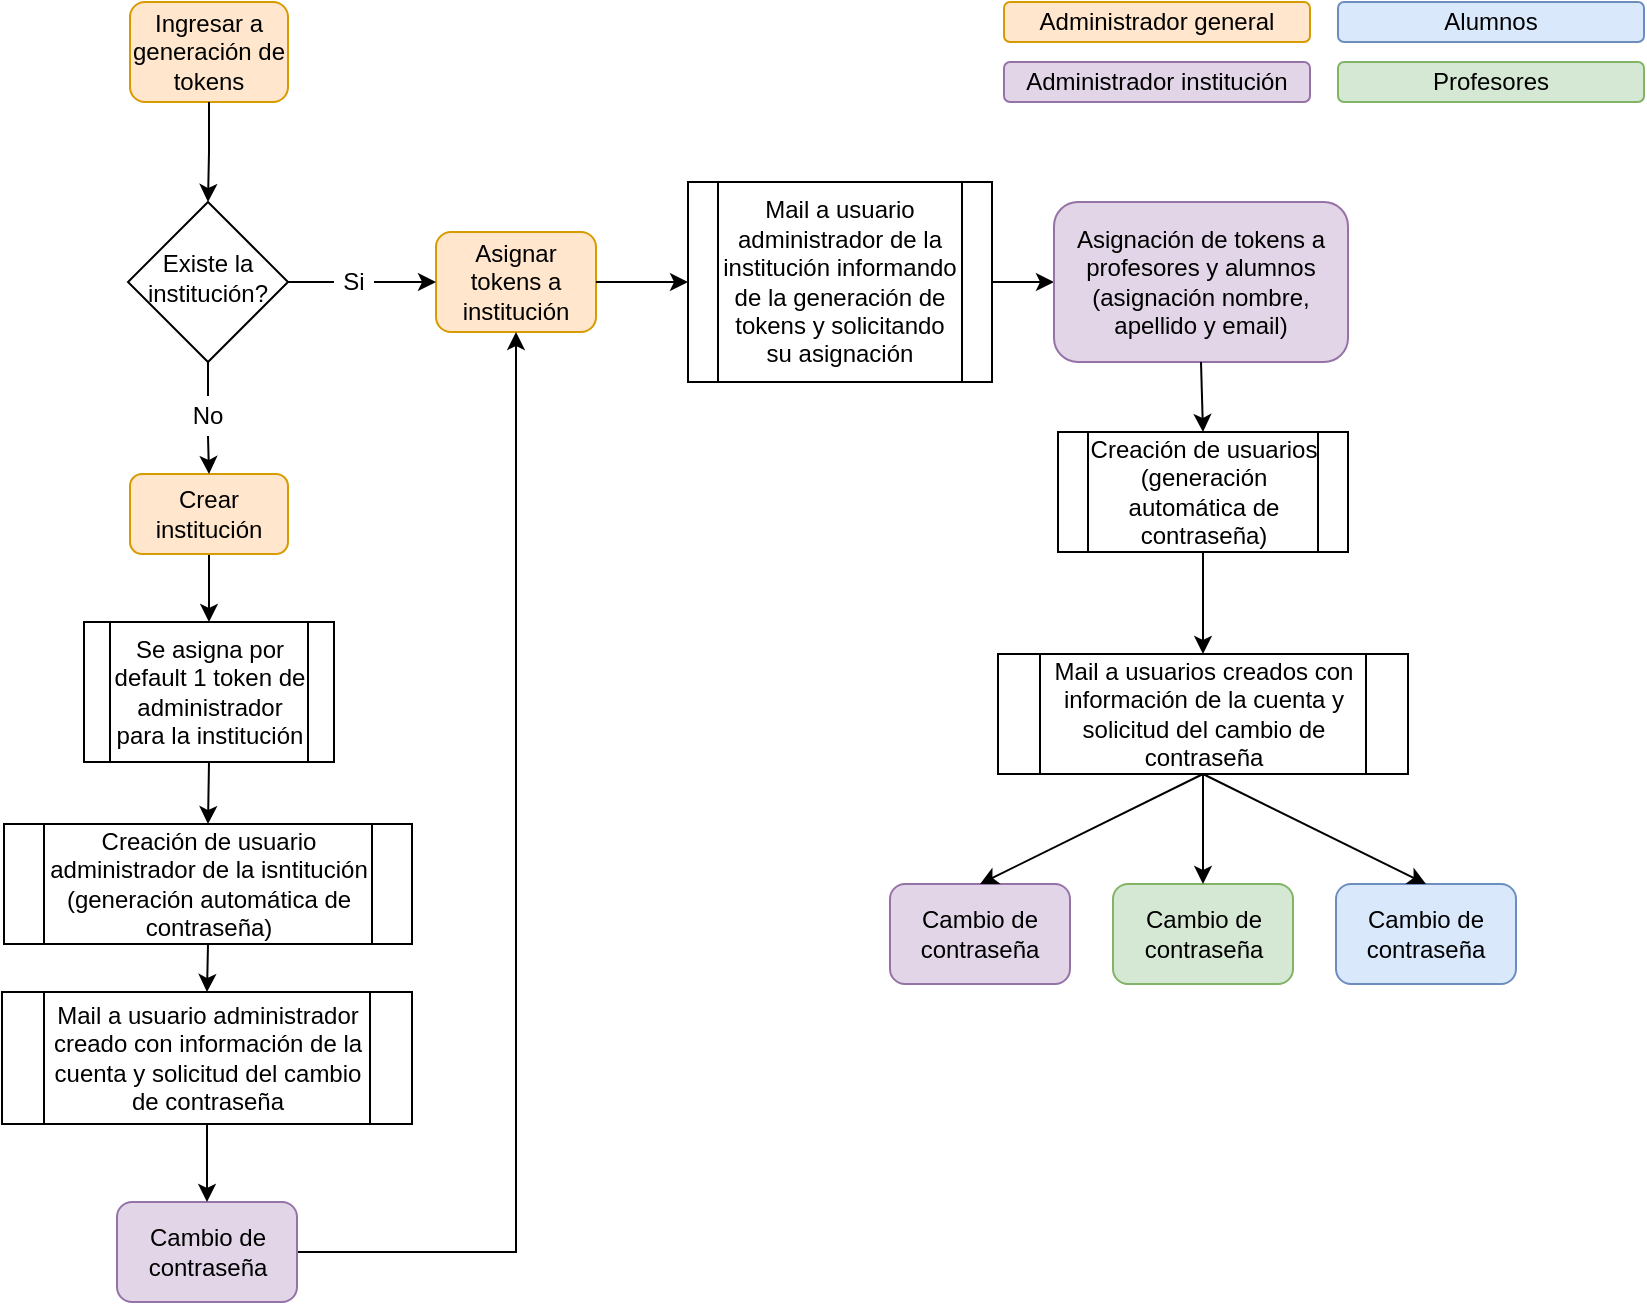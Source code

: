 <mxfile version="20.8.23" type="google"><diagram id="C5RBs43oDa-KdzZeNtuy" name="Page-1"><mxGraphModel grid="1" page="1" gridSize="10" guides="1" tooltips="1" connect="1" arrows="1" fold="1" pageScale="1" pageWidth="827" pageHeight="1169" math="0" shadow="0"><root><mxCell id="WIyWlLk6GJQsqaUBKTNV-0"/><mxCell id="WIyWlLk6GJQsqaUBKTNV-1" parent="WIyWlLk6GJQsqaUBKTNV-0"/><mxCell id="WIyWlLk6GJQsqaUBKTNV-3" value="Ingresar a generación de tokens" style="rounded=1;whiteSpace=wrap;html=1;fontSize=12;glass=0;strokeWidth=1;shadow=0;fillColor=#ffe6cc;strokeColor=#d79b00;" vertex="1" parent="WIyWlLk6GJQsqaUBKTNV-1"><mxGeometry x="36" y="70" width="79" height="50" as="geometry"/></mxCell><mxCell id="WIyWlLk6GJQsqaUBKTNV-6" value="Existe la institución?" style="rhombus;whiteSpace=wrap;html=1;shadow=0;fontFamily=Helvetica;fontSize=12;align=center;strokeWidth=1;spacing=6;spacingTop=-4;" vertex="1" parent="WIyWlLk6GJQsqaUBKTNV-1"><mxGeometry x="35" y="170" width="80" height="80" as="geometry"/></mxCell><mxCell id="Lmr0cpXa2f3MauVG2alz-5" value="" style="edgeStyle=orthogonalEdgeStyle;rounded=0;orthogonalLoop=1;jettySize=auto;html=1;entryX=0.5;entryY=0;entryDx=0;entryDy=0;" edge="1" parent="WIyWlLk6GJQsqaUBKTNV-1" source="WIyWlLk6GJQsqaUBKTNV-11" target="Lmr0cpXa2f3MauVG2alz-0"><mxGeometry relative="1" as="geometry"><mxPoint x="75.5" y="370" as="targetPoint"/></mxGeometry></mxCell><mxCell id="WIyWlLk6GJQsqaUBKTNV-11" value="Crear institución" style="rounded=1;whiteSpace=wrap;html=1;fontSize=12;glass=0;strokeWidth=1;shadow=0;fillColor=#ffe6cc;strokeColor=#d79b00;" vertex="1" parent="WIyWlLk6GJQsqaUBKTNV-1"><mxGeometry x="36" y="306" width="79" height="40" as="geometry"/></mxCell><mxCell id="WIyWlLk6GJQsqaUBKTNV-12" value="Asignar tokens a institución" style="rounded=1;whiteSpace=wrap;html=1;fontSize=12;glass=0;strokeWidth=1;shadow=0;fillColor=#ffe6cc;strokeColor=#d79b00;" vertex="1" parent="WIyWlLk6GJQsqaUBKTNV-1"><mxGeometry x="189" y="185" width="80" height="50" as="geometry"/></mxCell><mxCell id="XS92PZCQWjiu7AHMUmvD-5" value="" style="endArrow=classic;html=1;rounded=0;exitX=0.5;exitY=1;exitDx=0;exitDy=0;entryX=0.5;entryY=0;entryDx=0;entryDy=0;edgeStyle=orthogonalEdgeStyle;" edge="1" parent="WIyWlLk6GJQsqaUBKTNV-1" source="WIyWlLk6GJQsqaUBKTNV-3" target="WIyWlLk6GJQsqaUBKTNV-6"><mxGeometry width="50" height="50" relative="1" as="geometry"><mxPoint x="355" y="250" as="sourcePoint"/><mxPoint x="405" y="200" as="targetPoint"/></mxGeometry></mxCell><mxCell id="XS92PZCQWjiu7AHMUmvD-7" value="" style="endArrow=classic;html=1;rounded=0;exitX=1;exitY=0.5;exitDx=0;exitDy=0;entryX=0;entryY=0.5;entryDx=0;entryDy=0;edgeStyle=orthogonalEdgeStyle;" edge="1" parent="WIyWlLk6GJQsqaUBKTNV-1" source="WIyWlLk6GJQsqaUBKTNV-12" target="XS92PZCQWjiu7AHMUmvD-25"><mxGeometry width="50" height="50" relative="1" as="geometry"><mxPoint x="120" y="130" as="sourcePoint"/><mxPoint x="295" y="210" as="targetPoint"/></mxGeometry></mxCell><mxCell id="XS92PZCQWjiu7AHMUmvD-11" value="" style="endArrow=classic;html=1;rounded=0;exitX=1;exitY=0.5;exitDx=0;exitDy=0;edgeStyle=orthogonalEdgeStyle;entryX=0;entryY=0.5;entryDx=0;entryDy=0;startArrow=none;" edge="1" parent="WIyWlLk6GJQsqaUBKTNV-1" source="XS92PZCQWjiu7AHMUmvD-10" target="WIyWlLk6GJQsqaUBKTNV-12"><mxGeometry width="50" height="50" relative="1" as="geometry"><mxPoint x="265" y="230" as="sourcePoint"/><mxPoint x="175" y="220" as="targetPoint"/></mxGeometry></mxCell><mxCell id="XS92PZCQWjiu7AHMUmvD-12" value="" style="endArrow=classic;html=1;rounded=0;exitX=0.5;exitY=1;exitDx=0;exitDy=0;entryX=0.5;entryY=0;entryDx=0;entryDy=0;edgeStyle=orthogonalEdgeStyle;startArrow=none;" edge="1" parent="WIyWlLk6GJQsqaUBKTNV-1" source="XS92PZCQWjiu7AHMUmvD-14" target="WIyWlLk6GJQsqaUBKTNV-11"><mxGeometry width="50" height="50" relative="1" as="geometry"><mxPoint x="86" y="130" as="sourcePoint"/><mxPoint x="85" y="180" as="targetPoint"/></mxGeometry></mxCell><mxCell id="Lmr0cpXa2f3MauVG2alz-11" value="" style="edgeStyle=orthogonalEdgeStyle;rounded=0;orthogonalLoop=1;jettySize=auto;html=1;" edge="1" parent="WIyWlLk6GJQsqaUBKTNV-1" source="XS92PZCQWjiu7AHMUmvD-25" target="XS92PZCQWjiu7AHMUmvD-29"><mxGeometry relative="1" as="geometry"/></mxCell><mxCell id="XS92PZCQWjiu7AHMUmvD-25" value="Mail a usuario administrador de la institución informando de la generación de tokens y solicitando su asignación" style="shape=process;whiteSpace=wrap;html=1;backgroundOutline=1;" vertex="1" parent="WIyWlLk6GJQsqaUBKTNV-1"><mxGeometry x="315" y="160" width="152" height="100" as="geometry"/></mxCell><mxCell id="XS92PZCQWjiu7AHMUmvD-29" value="Asignación de tokens a profesores y alumnos (asignación nombre, apellido y email)" style="rounded=1;whiteSpace=wrap;html=1;fontSize=12;glass=0;strokeWidth=1;shadow=0;fillColor=#e1d5e7;strokeColor=#9673a6;" vertex="1" parent="WIyWlLk6GJQsqaUBKTNV-1"><mxGeometry x="498" y="170" width="147" height="80" as="geometry"/></mxCell><mxCell id="Lmr0cpXa2f3MauVG2alz-19" value="" style="edgeStyle=orthogonalEdgeStyle;rounded=0;orthogonalLoop=1;jettySize=auto;html=1;" edge="1" parent="WIyWlLk6GJQsqaUBKTNV-1" source="XS92PZCQWjiu7AHMUmvD-32" target="AIkbMVkj3dO97Brt1Qrd-0"><mxGeometry relative="1" as="geometry"/></mxCell><mxCell id="XS92PZCQWjiu7AHMUmvD-32" value="Creación de usuarios (generación automática de contraseña)" style="shape=process;whiteSpace=wrap;html=1;backgroundOutline=1;" vertex="1" parent="WIyWlLk6GJQsqaUBKTNV-1"><mxGeometry x="500" y="285" width="145" height="60" as="geometry"/></mxCell><mxCell id="XS92PZCQWjiu7AHMUmvD-33" value="" style="endArrow=classic;html=1;rounded=0;exitX=0.5;exitY=1;exitDx=0;exitDy=0;entryX=0.5;entryY=0;entryDx=0;entryDy=0;" edge="1" parent="WIyWlLk6GJQsqaUBKTNV-1" source="XS92PZCQWjiu7AHMUmvD-29" target="XS92PZCQWjiu7AHMUmvD-32"><mxGeometry width="50" height="50" relative="1" as="geometry"><mxPoint x="550" y="251" as="sourcePoint"/><mxPoint x="550" y="311" as="targetPoint"/></mxGeometry></mxCell><mxCell id="XS92PZCQWjiu7AHMUmvD-34" value="Cambio de contraseña" style="rounded=1;whiteSpace=wrap;html=1;fontSize=12;glass=0;strokeWidth=1;shadow=0;fillColor=#d5e8d4;strokeColor=#82b366;" vertex="1" parent="WIyWlLk6GJQsqaUBKTNV-1"><mxGeometry x="527.5" y="511" width="90" height="50" as="geometry"/></mxCell><mxCell id="XS92PZCQWjiu7AHMUmvD-36" value="Administrador general" style="rounded=1;whiteSpace=wrap;html=1;fontSize=12;glass=0;strokeWidth=1;shadow=0;fillColor=#ffe6cc;strokeColor=#d79b00;" vertex="1" parent="WIyWlLk6GJQsqaUBKTNV-1"><mxGeometry x="473" y="70" width="153" height="20" as="geometry"/></mxCell><mxCell id="XS92PZCQWjiu7AHMUmvD-37" value="Administrador institución" style="rounded=1;whiteSpace=wrap;html=1;fontSize=12;glass=0;strokeWidth=1;shadow=0;fillColor=#e1d5e7;strokeColor=#9673a6;" vertex="1" parent="WIyWlLk6GJQsqaUBKTNV-1"><mxGeometry x="473" y="100" width="153" height="20" as="geometry"/></mxCell><mxCell id="XS92PZCQWjiu7AHMUmvD-38" value="Alumnos" style="rounded=1;whiteSpace=wrap;html=1;fontSize=12;glass=0;strokeWidth=1;shadow=0;fillColor=#dae8fc;strokeColor=#6c8ebf;" vertex="1" parent="WIyWlLk6GJQsqaUBKTNV-1"><mxGeometry x="640" y="70" width="153" height="20" as="geometry"/></mxCell><mxCell id="XS92PZCQWjiu7AHMUmvD-39" value="Profesores" style="rounded=1;whiteSpace=wrap;html=1;fontSize=12;glass=0;strokeWidth=1;shadow=0;fillColor=#d5e8d4;strokeColor=#82b366;" vertex="1" parent="WIyWlLk6GJQsqaUBKTNV-1"><mxGeometry x="640" y="100" width="153" height="20" as="geometry"/></mxCell><mxCell id="XS92PZCQWjiu7AHMUmvD-40" value="Cambio de contraseña" style="rounded=1;whiteSpace=wrap;html=1;fontSize=12;glass=0;strokeWidth=1;shadow=0;fillColor=#dae8fc;strokeColor=#6c8ebf;" vertex="1" parent="WIyWlLk6GJQsqaUBKTNV-1"><mxGeometry x="639" y="511" width="90" height="50" as="geometry"/></mxCell><mxCell id="Lmr0cpXa2f3MauVG2alz-0" value="Se asigna por default 1 token de administrador para la institución" style="shape=process;whiteSpace=wrap;html=1;backgroundOutline=1;" vertex="1" parent="WIyWlLk6GJQsqaUBKTNV-1"><mxGeometry x="13" y="380" width="125" height="70" as="geometry"/></mxCell><mxCell id="Lmr0cpXa2f3MauVG2alz-7" value="" style="endArrow=none;html=1;rounded=0;exitX=1;exitY=0.5;exitDx=0;exitDy=0;edgeStyle=orthogonalEdgeStyle;entryX=0;entryY=0.5;entryDx=0;entryDy=0;" edge="1" parent="WIyWlLk6GJQsqaUBKTNV-1" source="WIyWlLk6GJQsqaUBKTNV-6" target="XS92PZCQWjiu7AHMUmvD-10"><mxGeometry width="50" height="50" relative="1" as="geometry"><mxPoint x="115" y="210" as="sourcePoint"/><mxPoint x="219" y="210" as="targetPoint"/></mxGeometry></mxCell><mxCell id="XS92PZCQWjiu7AHMUmvD-10" value="Si" style="text;html=1;strokeColor=none;fillColor=none;align=center;verticalAlign=middle;whiteSpace=wrap;rounded=0;" vertex="1" parent="WIyWlLk6GJQsqaUBKTNV-1"><mxGeometry x="138" y="195" width="20" height="30" as="geometry"/></mxCell><mxCell id="Lmr0cpXa2f3MauVG2alz-8" value="" style="endArrow=none;html=1;rounded=0;exitX=0.5;exitY=1;exitDx=0;exitDy=0;entryX=0.5;entryY=0;entryDx=0;entryDy=0;edgeStyle=orthogonalEdgeStyle;" edge="1" parent="WIyWlLk6GJQsqaUBKTNV-1" source="WIyWlLk6GJQsqaUBKTNV-6" target="XS92PZCQWjiu7AHMUmvD-14"><mxGeometry width="50" height="50" relative="1" as="geometry"><mxPoint x="75" y="250" as="sourcePoint"/><mxPoint x="76" y="290" as="targetPoint"/></mxGeometry></mxCell><mxCell id="Lmr0cpXa2f3MauVG2alz-9" value="" style="edgeStyle=orthogonalEdgeStyle;rounded=0;orthogonalLoop=1;jettySize=auto;html=1;exitX=1;exitY=0.5;exitDx=0;exitDy=0;" edge="1" parent="WIyWlLk6GJQsqaUBKTNV-1" source="-aY0QtAYlztS9_vNVZuY-4" target="WIyWlLk6GJQsqaUBKTNV-12"><mxGeometry relative="1" as="geometry"/></mxCell><mxCell id="XS92PZCQWjiu7AHMUmvD-14" value="No" style="text;html=1;strokeColor=none;fillColor=none;align=center;verticalAlign=middle;whiteSpace=wrap;rounded=0;" vertex="1" parent="WIyWlLk6GJQsqaUBKTNV-1"><mxGeometry x="65" y="267" width="20" height="20" as="geometry"/></mxCell><mxCell id="AIkbMVkj3dO97Brt1Qrd-0" value="Mail a usuarios creados con información de la cuenta y solicitud del cambio de contraseña" style="shape=process;whiteSpace=wrap;html=1;backgroundOutline=1;" vertex="1" parent="WIyWlLk6GJQsqaUBKTNV-1"><mxGeometry x="470" y="396" width="205" height="60" as="geometry"/></mxCell><mxCell id="AIkbMVkj3dO97Brt1Qrd-1" value="Cambio de contraseña" style="rounded=1;whiteSpace=wrap;html=1;fontSize=12;glass=0;strokeWidth=1;shadow=0;fillColor=#e1d5e7;strokeColor=#9673a6;" vertex="1" parent="WIyWlLk6GJQsqaUBKTNV-1"><mxGeometry x="416" y="511" width="90" height="50" as="geometry"/></mxCell><mxCell id="AIkbMVkj3dO97Brt1Qrd-2" value="" style="endArrow=classic;html=1;rounded=0;exitX=0.5;exitY=1;exitDx=0;exitDy=0;entryX=0.5;entryY=0;entryDx=0;entryDy=0;" edge="1" parent="WIyWlLk6GJQsqaUBKTNV-1" source="AIkbMVkj3dO97Brt1Qrd-0" target="XS92PZCQWjiu7AHMUmvD-40"><mxGeometry width="50" height="50" relative="1" as="geometry"><mxPoint x="716" y="491" as="sourcePoint"/><mxPoint x="766" y="441" as="targetPoint"/></mxGeometry></mxCell><mxCell id="AIkbMVkj3dO97Brt1Qrd-3" value="" style="endArrow=classic;html=1;rounded=0;exitX=0.5;exitY=1;exitDx=0;exitDy=0;entryX=0.5;entryY=0;entryDx=0;entryDy=0;" edge="1" parent="WIyWlLk6GJQsqaUBKTNV-1" source="AIkbMVkj3dO97Brt1Qrd-0" target="XS92PZCQWjiu7AHMUmvD-34"><mxGeometry width="50" height="50" relative="1" as="geometry"><mxPoint x="583" y="466" as="sourcePoint"/><mxPoint x="694" y="521" as="targetPoint"/></mxGeometry></mxCell><mxCell id="AIkbMVkj3dO97Brt1Qrd-4" value="" style="endArrow=classic;html=1;rounded=0;exitX=0.5;exitY=1;exitDx=0;exitDy=0;entryX=0.5;entryY=0;entryDx=0;entryDy=0;" edge="1" parent="WIyWlLk6GJQsqaUBKTNV-1" source="AIkbMVkj3dO97Brt1Qrd-0" target="AIkbMVkj3dO97Brt1Qrd-1"><mxGeometry width="50" height="50" relative="1" as="geometry"><mxPoint x="583" y="466" as="sourcePoint"/><mxPoint x="583" y="521" as="targetPoint"/></mxGeometry></mxCell><mxCell id="-aY0QtAYlztS9_vNVZuY-0" value="Creación de usuario administrador de la isntitución (generación automática de contraseña)" style="shape=process;whiteSpace=wrap;html=1;backgroundOutline=1;" vertex="1" parent="WIyWlLk6GJQsqaUBKTNV-1"><mxGeometry x="-27" y="481" width="204" height="60" as="geometry"/></mxCell><mxCell id="-aY0QtAYlztS9_vNVZuY-2" value="" style="endArrow=classic;html=1;rounded=0;exitX=0.5;exitY=1;exitDx=0;exitDy=0;entryX=0.5;entryY=0;entryDx=0;entryDy=0;" edge="1" parent="WIyWlLk6GJQsqaUBKTNV-1" source="Lmr0cpXa2f3MauVG2alz-0" target="-aY0QtAYlztS9_vNVZuY-0"><mxGeometry width="50" height="50" relative="1" as="geometry"><mxPoint x="430" y="410" as="sourcePoint"/><mxPoint x="480" y="360" as="targetPoint"/></mxGeometry></mxCell><mxCell id="-aY0QtAYlztS9_vNVZuY-3" value="Mail a usuario administrador creado con información de la cuenta y solicitud del cambio de contraseña" style="shape=process;whiteSpace=wrap;html=1;backgroundOutline=1;" vertex="1" parent="WIyWlLk6GJQsqaUBKTNV-1"><mxGeometry x="-28" y="565" width="205" height="66" as="geometry"/></mxCell><mxCell id="-aY0QtAYlztS9_vNVZuY-4" value="Cambio de contraseña" style="rounded=1;whiteSpace=wrap;html=1;fontSize=12;glass=0;strokeWidth=1;shadow=0;fillColor=#e1d5e7;strokeColor=#9673a6;" vertex="1" parent="WIyWlLk6GJQsqaUBKTNV-1"><mxGeometry x="29.5" y="670" width="90" height="50" as="geometry"/></mxCell><mxCell id="-aY0QtAYlztS9_vNVZuY-6" value="" style="endArrow=classic;html=1;rounded=0;exitX=0.5;exitY=1;exitDx=0;exitDy=0;entryX=0.5;entryY=0;entryDx=0;entryDy=0;" edge="1" parent="WIyWlLk6GJQsqaUBKTNV-1" source="-aY0QtAYlztS9_vNVZuY-0" target="-aY0QtAYlztS9_vNVZuY-3"><mxGeometry width="50" height="50" relative="1" as="geometry"><mxPoint x="430" y="410" as="sourcePoint"/><mxPoint x="480" y="360" as="targetPoint"/></mxGeometry></mxCell><mxCell id="-aY0QtAYlztS9_vNVZuY-7" value="" style="endArrow=classic;html=1;rounded=0;exitX=0.5;exitY=1;exitDx=0;exitDy=0;entryX=0.5;entryY=0;entryDx=0;entryDy=0;" edge="1" parent="WIyWlLk6GJQsqaUBKTNV-1" source="-aY0QtAYlztS9_vNVZuY-3" target="-aY0QtAYlztS9_vNVZuY-4"><mxGeometry width="50" height="50" relative="1" as="geometry"><mxPoint x="430" y="410" as="sourcePoint"/><mxPoint x="480" y="360" as="targetPoint"/></mxGeometry></mxCell></root></mxGraphModel></diagram></mxfile>